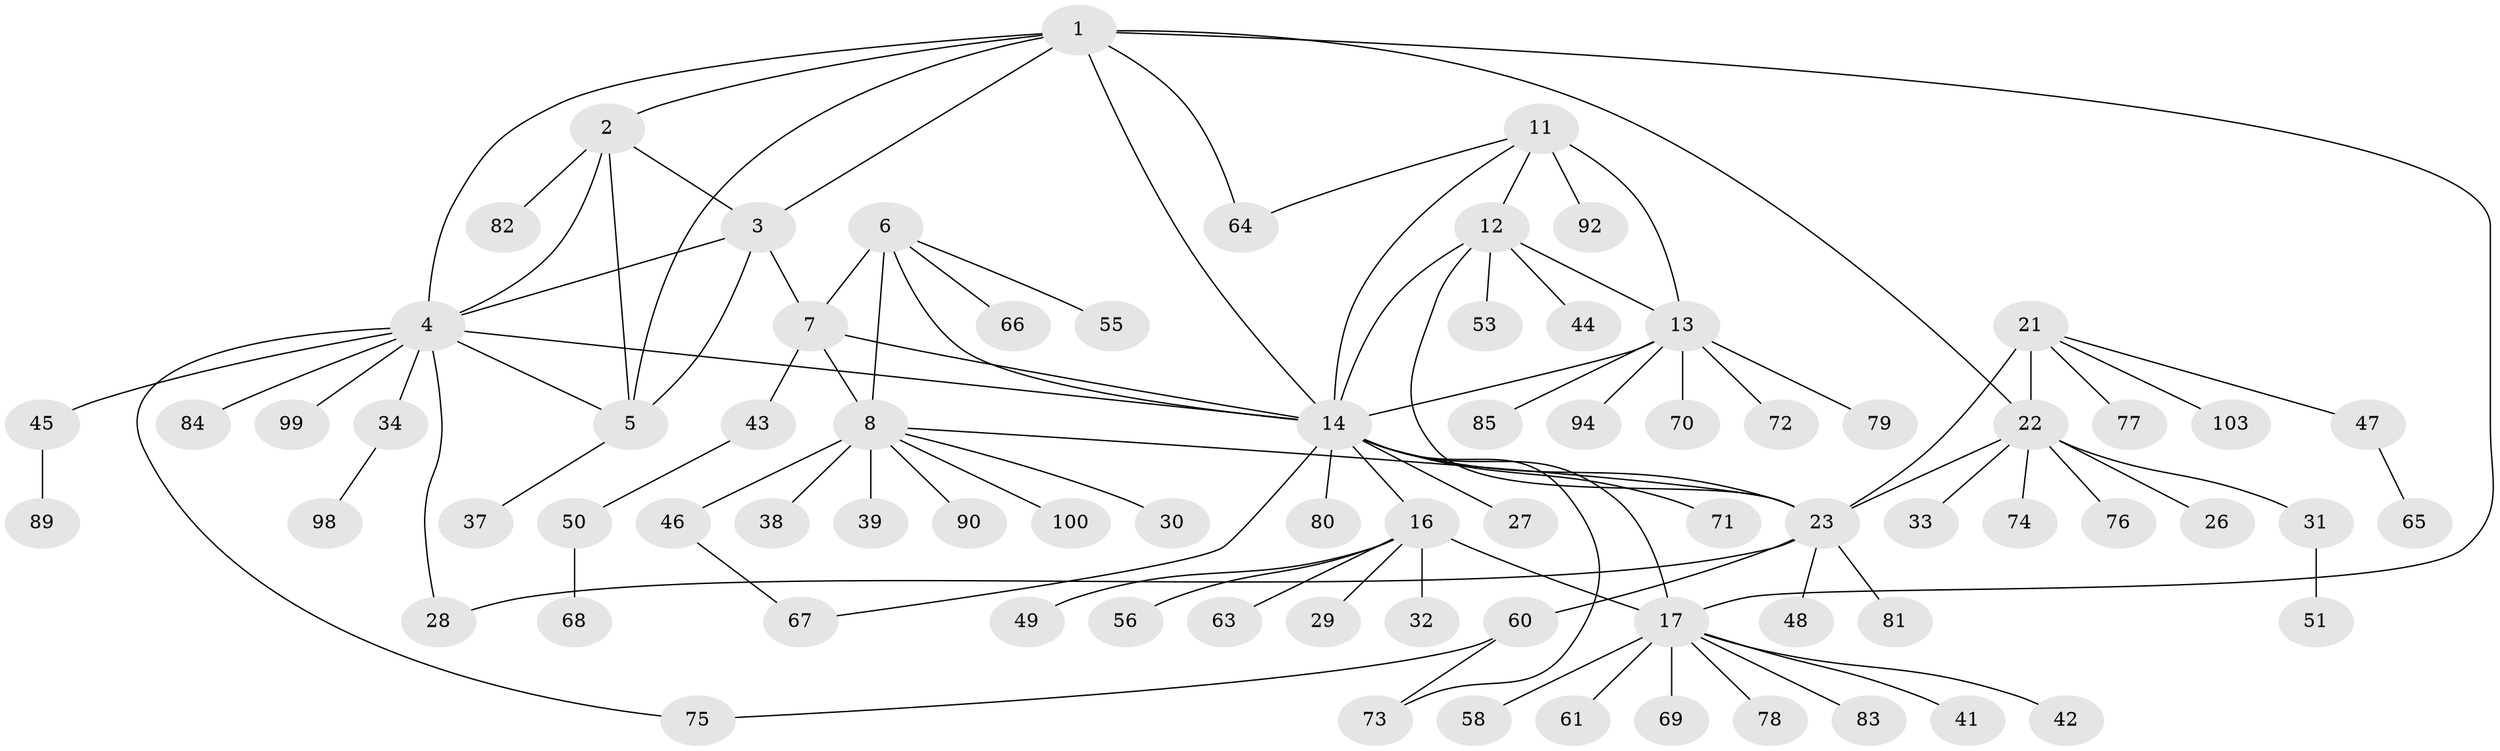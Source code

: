 // Generated by graph-tools (version 1.1) at 2025/52/02/27/25 19:52:19]
// undirected, 77 vertices, 100 edges
graph export_dot {
graph [start="1"]
  node [color=gray90,style=filled];
  1 [super="+52"];
  2 [super="+40"];
  3;
  4 [super="+36"];
  5;
  6 [super="+54"];
  7 [super="+10"];
  8 [super="+9"];
  11 [super="+35"];
  12 [super="+86"];
  13 [super="+15"];
  14 [super="+20"];
  16 [super="+19"];
  17 [super="+18"];
  21 [super="+88"];
  22 [super="+25"];
  23 [super="+24"];
  26;
  27;
  28;
  29;
  30;
  31 [super="+62"];
  32;
  33;
  34 [super="+59"];
  37;
  38;
  39;
  41;
  42 [super="+91"];
  43 [super="+87"];
  44;
  45 [super="+97"];
  46;
  47;
  48;
  49;
  50 [super="+57"];
  51;
  53;
  55;
  56;
  58;
  60 [super="+96"];
  61;
  63;
  64;
  65;
  66 [super="+101"];
  67 [super="+93"];
  68;
  69;
  70;
  71;
  72;
  73 [super="+95"];
  74;
  75;
  76;
  77;
  78;
  79;
  80;
  81;
  82;
  83;
  84;
  85;
  89 [super="+102"];
  90;
  92;
  94;
  98;
  99;
  100;
  103;
  1 -- 2;
  1 -- 3;
  1 -- 4;
  1 -- 5;
  1 -- 17;
  1 -- 64;
  1 -- 14;
  1 -- 22;
  2 -- 3;
  2 -- 4;
  2 -- 5;
  2 -- 82;
  3 -- 4;
  3 -- 5;
  3 -- 7;
  4 -- 5;
  4 -- 14;
  4 -- 28;
  4 -- 34;
  4 -- 45;
  4 -- 75;
  4 -- 84;
  4 -- 99;
  5 -- 37;
  6 -- 7 [weight=2];
  6 -- 8 [weight=2];
  6 -- 14;
  6 -- 55;
  6 -- 66;
  7 -- 8 [weight=4];
  7 -- 43;
  7 -- 14;
  8 -- 30;
  8 -- 39;
  8 -- 46;
  8 -- 100;
  8 -- 23;
  8 -- 90;
  8 -- 38;
  11 -- 12;
  11 -- 13 [weight=2];
  11 -- 14;
  11 -- 92;
  11 -- 64;
  12 -- 13 [weight=2];
  12 -- 14;
  12 -- 23;
  12 -- 44;
  12 -- 53;
  13 -- 14 [weight=2];
  13 -- 70;
  13 -- 72;
  13 -- 79;
  13 -- 85;
  13 -- 94;
  14 -- 27;
  14 -- 80;
  14 -- 67;
  14 -- 71;
  14 -- 73;
  14 -- 16 [weight=2];
  14 -- 17 [weight=2];
  14 -- 23;
  16 -- 17 [weight=4];
  16 -- 29;
  16 -- 32;
  16 -- 49;
  16 -- 63;
  16 -- 56;
  17 -- 61;
  17 -- 69;
  17 -- 41;
  17 -- 42;
  17 -- 78;
  17 -- 83;
  17 -- 58;
  21 -- 22 [weight=2];
  21 -- 23 [weight=2];
  21 -- 47;
  21 -- 77;
  21 -- 103;
  22 -- 23 [weight=4];
  22 -- 26;
  22 -- 33;
  22 -- 74;
  22 -- 76;
  22 -- 31;
  23 -- 28;
  23 -- 81;
  23 -- 48;
  23 -- 60;
  31 -- 51;
  34 -- 98;
  43 -- 50;
  45 -- 89;
  46 -- 67;
  47 -- 65;
  50 -- 68;
  60 -- 73;
  60 -- 75;
}
